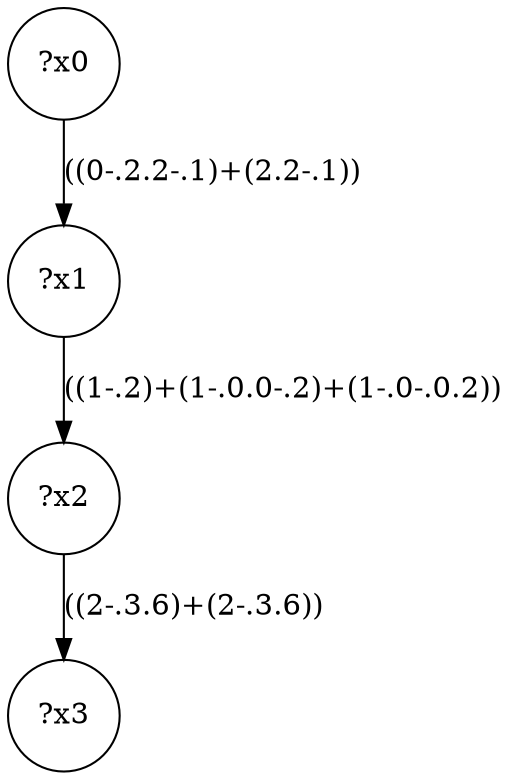 digraph g {
	x0 [shape=circle, label="?x0"];
	x1 [shape=circle, label="?x1"];
	x0 -> x1 [label="((0-.2.2-.1)+(2.2-.1))"];
	x2 [shape=circle, label="?x2"];
	x1 -> x2 [label="((1-.2)+(1-.0.0-.2)+(1-.0-.0.2))"];
	x3 [shape=circle, label="?x3"];
	x2 -> x3 [label="((2-.3.6)+(2-.3.6))"];
}
